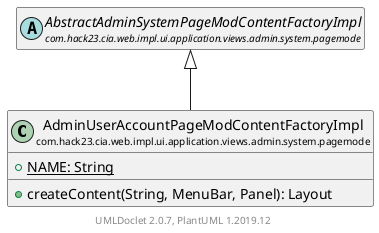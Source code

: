 @startuml
    set namespaceSeparator none
    hide empty fields
    hide empty methods

    class "<size:14>AdminUserAccountPageModContentFactoryImpl\n<size:10>com.hack23.cia.web.impl.ui.application.views.admin.system.pagemode" as com.hack23.cia.web.impl.ui.application.views.admin.system.pagemode.AdminUserAccountPageModContentFactoryImpl [[AdminUserAccountPageModContentFactoryImpl.html]] {
        {static} +NAME: String
        +createContent(String, MenuBar, Panel): Layout
    }

    abstract class "<size:14>AbstractAdminSystemPageModContentFactoryImpl\n<size:10>com.hack23.cia.web.impl.ui.application.views.admin.system.pagemode" as com.hack23.cia.web.impl.ui.application.views.admin.system.pagemode.AbstractAdminSystemPageModContentFactoryImpl [[AbstractAdminSystemPageModContentFactoryImpl.html]]

    com.hack23.cia.web.impl.ui.application.views.admin.system.pagemode.AbstractAdminSystemPageModContentFactoryImpl <|-- com.hack23.cia.web.impl.ui.application.views.admin.system.pagemode.AdminUserAccountPageModContentFactoryImpl

    center footer UMLDoclet 2.0.7, PlantUML 1.2019.12
@enduml
